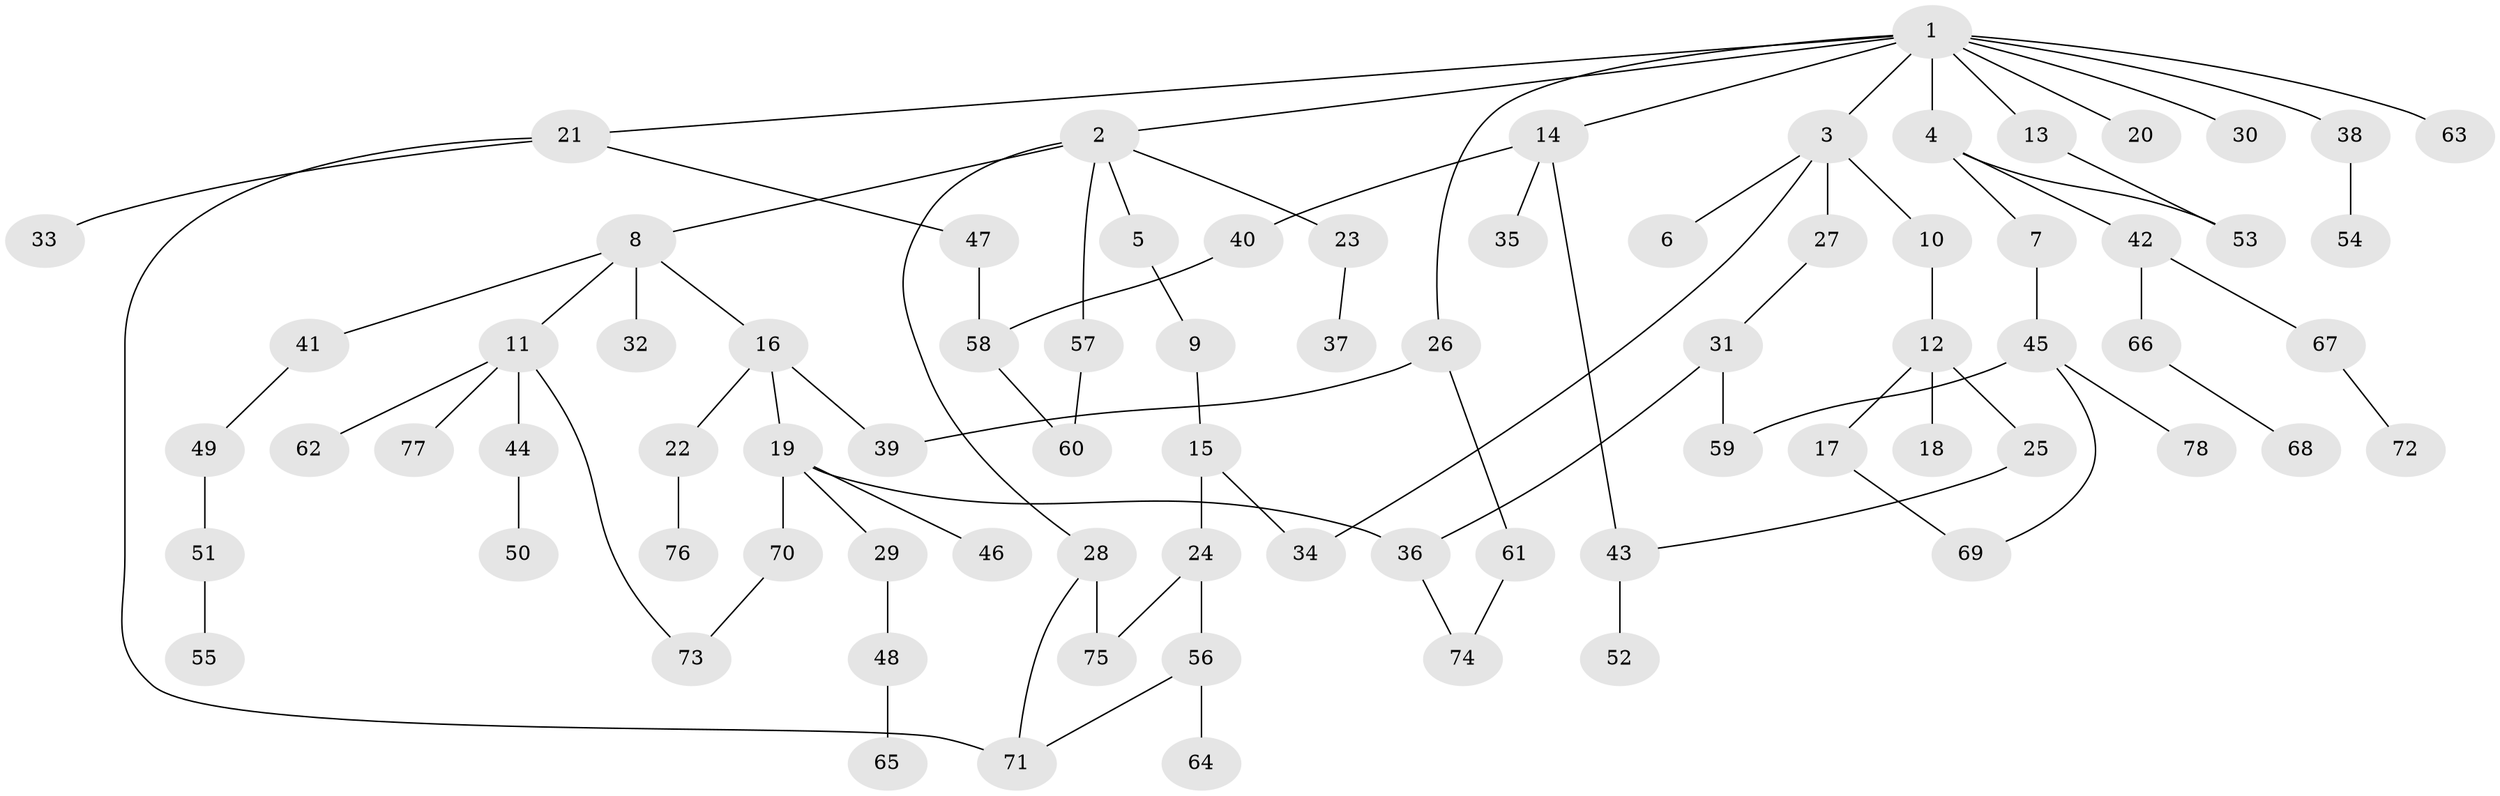 // coarse degree distribution, {10: 0.043478260869565216, 6: 0.08695652173913043, 5: 0.043478260869565216, 4: 0.08695652173913043, 3: 0.21739130434782608, 1: 0.43478260869565216, 2: 0.08695652173913043}
// Generated by graph-tools (version 1.1) at 2025/17/03/04/25 18:17:09]
// undirected, 78 vertices, 91 edges
graph export_dot {
graph [start="1"]
  node [color=gray90,style=filled];
  1;
  2;
  3;
  4;
  5;
  6;
  7;
  8;
  9;
  10;
  11;
  12;
  13;
  14;
  15;
  16;
  17;
  18;
  19;
  20;
  21;
  22;
  23;
  24;
  25;
  26;
  27;
  28;
  29;
  30;
  31;
  32;
  33;
  34;
  35;
  36;
  37;
  38;
  39;
  40;
  41;
  42;
  43;
  44;
  45;
  46;
  47;
  48;
  49;
  50;
  51;
  52;
  53;
  54;
  55;
  56;
  57;
  58;
  59;
  60;
  61;
  62;
  63;
  64;
  65;
  66;
  67;
  68;
  69;
  70;
  71;
  72;
  73;
  74;
  75;
  76;
  77;
  78;
  1 -- 2;
  1 -- 3;
  1 -- 4;
  1 -- 13;
  1 -- 14;
  1 -- 20;
  1 -- 21;
  1 -- 26;
  1 -- 30;
  1 -- 38;
  1 -- 63;
  2 -- 5;
  2 -- 8;
  2 -- 23;
  2 -- 28;
  2 -- 57;
  3 -- 6;
  3 -- 10;
  3 -- 27;
  3 -- 34;
  4 -- 7;
  4 -- 42;
  4 -- 53;
  5 -- 9;
  7 -- 45;
  8 -- 11;
  8 -- 16;
  8 -- 32;
  8 -- 41;
  9 -- 15;
  10 -- 12;
  11 -- 44;
  11 -- 62;
  11 -- 77;
  11 -- 73;
  12 -- 17;
  12 -- 18;
  12 -- 25;
  13 -- 53;
  14 -- 35;
  14 -- 40;
  14 -- 43;
  15 -- 24;
  15 -- 34;
  16 -- 19;
  16 -- 22;
  16 -- 39;
  17 -- 69;
  19 -- 29;
  19 -- 36;
  19 -- 46;
  19 -- 70;
  21 -- 33;
  21 -- 47;
  21 -- 71;
  22 -- 76;
  23 -- 37;
  24 -- 56;
  24 -- 75;
  25 -- 43;
  26 -- 39;
  26 -- 61;
  27 -- 31;
  28 -- 75;
  28 -- 71;
  29 -- 48;
  31 -- 59;
  31 -- 36;
  36 -- 74;
  38 -- 54;
  40 -- 58;
  41 -- 49;
  42 -- 66;
  42 -- 67;
  43 -- 52;
  44 -- 50;
  45 -- 78;
  45 -- 69;
  45 -- 59;
  47 -- 58;
  48 -- 65;
  49 -- 51;
  51 -- 55;
  56 -- 64;
  56 -- 71;
  57 -- 60;
  58 -- 60;
  61 -- 74;
  66 -- 68;
  67 -- 72;
  70 -- 73;
}
